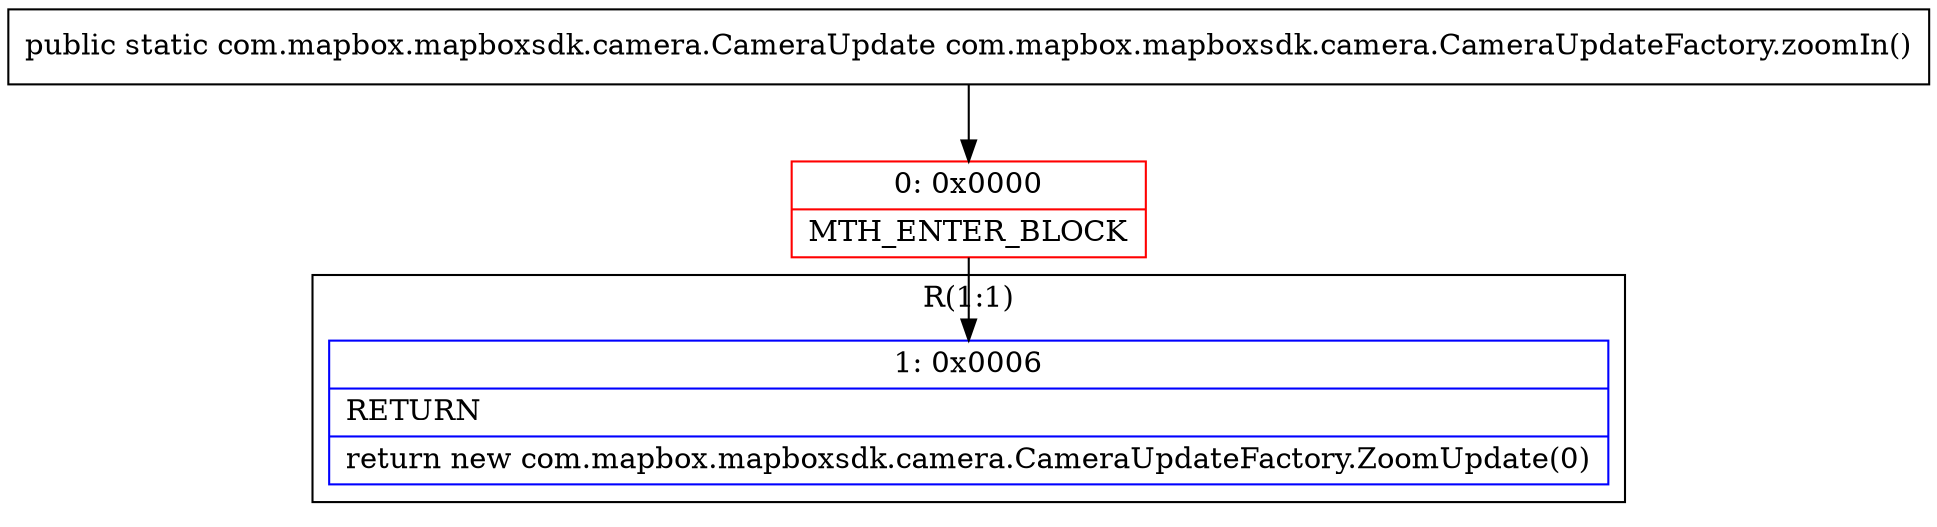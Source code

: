 digraph "CFG forcom.mapbox.mapboxsdk.camera.CameraUpdateFactory.zoomIn()Lcom\/mapbox\/mapboxsdk\/camera\/CameraUpdate;" {
subgraph cluster_Region_2134858109 {
label = "R(1:1)";
node [shape=record,color=blue];
Node_1 [shape=record,label="{1\:\ 0x0006|RETURN\l|return new com.mapbox.mapboxsdk.camera.CameraUpdateFactory.ZoomUpdate(0)\l}"];
}
Node_0 [shape=record,color=red,label="{0\:\ 0x0000|MTH_ENTER_BLOCK\l}"];
MethodNode[shape=record,label="{public static com.mapbox.mapboxsdk.camera.CameraUpdate com.mapbox.mapboxsdk.camera.CameraUpdateFactory.zoomIn() }"];
MethodNode -> Node_0;
Node_0 -> Node_1;
}

